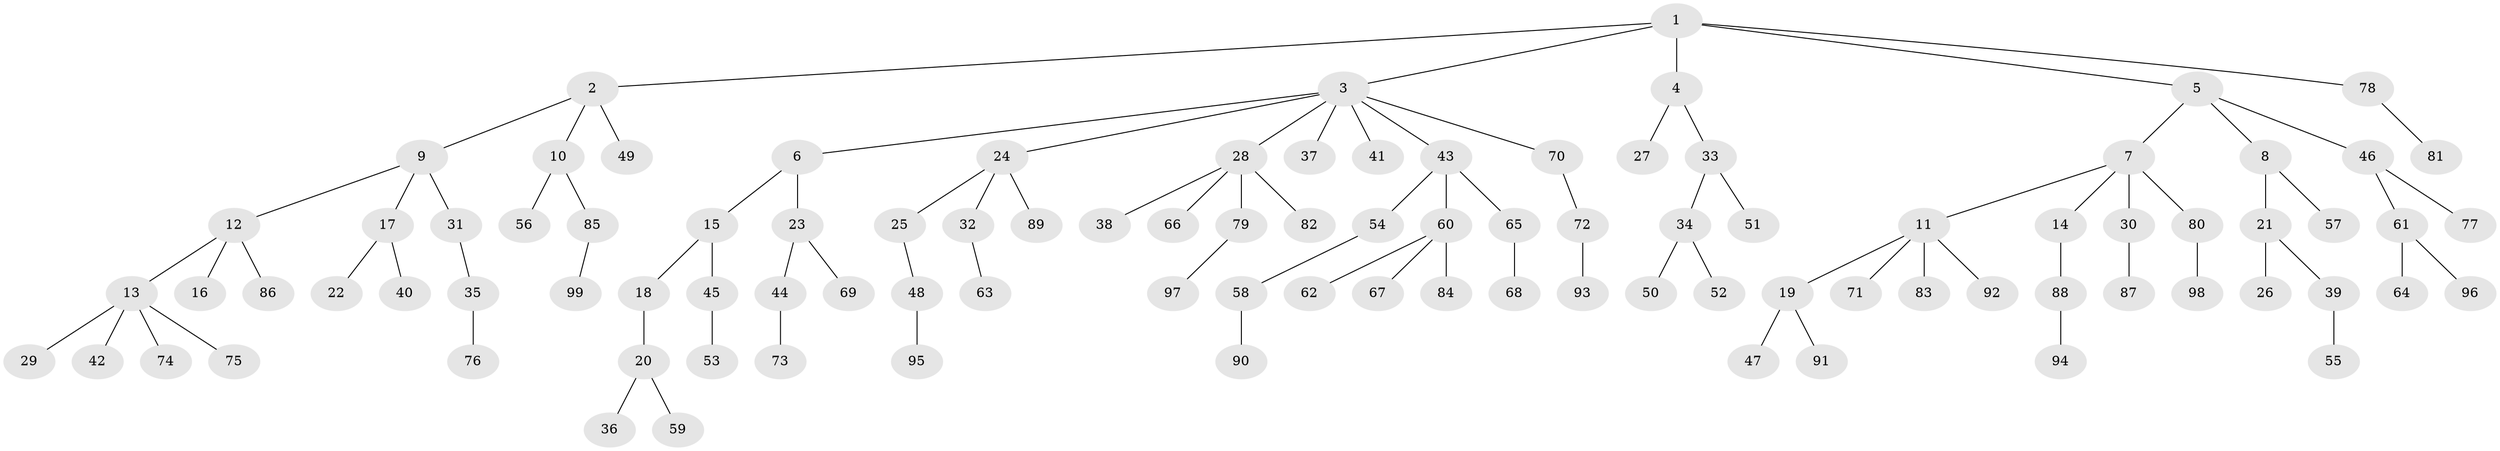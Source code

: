 // coarse degree distribution, {5: 0.046875, 3: 0.078125, 7: 0.015625, 4: 0.09375, 2: 0.171875, 6: 0.015625, 1: 0.578125}
// Generated by graph-tools (version 1.1) at 2025/42/03/06/25 10:42:04]
// undirected, 99 vertices, 98 edges
graph export_dot {
graph [start="1"]
  node [color=gray90,style=filled];
  1;
  2;
  3;
  4;
  5;
  6;
  7;
  8;
  9;
  10;
  11;
  12;
  13;
  14;
  15;
  16;
  17;
  18;
  19;
  20;
  21;
  22;
  23;
  24;
  25;
  26;
  27;
  28;
  29;
  30;
  31;
  32;
  33;
  34;
  35;
  36;
  37;
  38;
  39;
  40;
  41;
  42;
  43;
  44;
  45;
  46;
  47;
  48;
  49;
  50;
  51;
  52;
  53;
  54;
  55;
  56;
  57;
  58;
  59;
  60;
  61;
  62;
  63;
  64;
  65;
  66;
  67;
  68;
  69;
  70;
  71;
  72;
  73;
  74;
  75;
  76;
  77;
  78;
  79;
  80;
  81;
  82;
  83;
  84;
  85;
  86;
  87;
  88;
  89;
  90;
  91;
  92;
  93;
  94;
  95;
  96;
  97;
  98;
  99;
  1 -- 2;
  1 -- 3;
  1 -- 4;
  1 -- 5;
  1 -- 78;
  2 -- 9;
  2 -- 10;
  2 -- 49;
  3 -- 6;
  3 -- 24;
  3 -- 28;
  3 -- 37;
  3 -- 41;
  3 -- 43;
  3 -- 70;
  4 -- 27;
  4 -- 33;
  5 -- 7;
  5 -- 8;
  5 -- 46;
  6 -- 15;
  6 -- 23;
  7 -- 11;
  7 -- 14;
  7 -- 30;
  7 -- 80;
  8 -- 21;
  8 -- 57;
  9 -- 12;
  9 -- 17;
  9 -- 31;
  10 -- 56;
  10 -- 85;
  11 -- 19;
  11 -- 71;
  11 -- 83;
  11 -- 92;
  12 -- 13;
  12 -- 16;
  12 -- 86;
  13 -- 29;
  13 -- 42;
  13 -- 74;
  13 -- 75;
  14 -- 88;
  15 -- 18;
  15 -- 45;
  17 -- 22;
  17 -- 40;
  18 -- 20;
  19 -- 47;
  19 -- 91;
  20 -- 36;
  20 -- 59;
  21 -- 26;
  21 -- 39;
  23 -- 44;
  23 -- 69;
  24 -- 25;
  24 -- 32;
  24 -- 89;
  25 -- 48;
  28 -- 38;
  28 -- 66;
  28 -- 79;
  28 -- 82;
  30 -- 87;
  31 -- 35;
  32 -- 63;
  33 -- 34;
  33 -- 51;
  34 -- 50;
  34 -- 52;
  35 -- 76;
  39 -- 55;
  43 -- 54;
  43 -- 60;
  43 -- 65;
  44 -- 73;
  45 -- 53;
  46 -- 61;
  46 -- 77;
  48 -- 95;
  54 -- 58;
  58 -- 90;
  60 -- 62;
  60 -- 67;
  60 -- 84;
  61 -- 64;
  61 -- 96;
  65 -- 68;
  70 -- 72;
  72 -- 93;
  78 -- 81;
  79 -- 97;
  80 -- 98;
  85 -- 99;
  88 -- 94;
}
